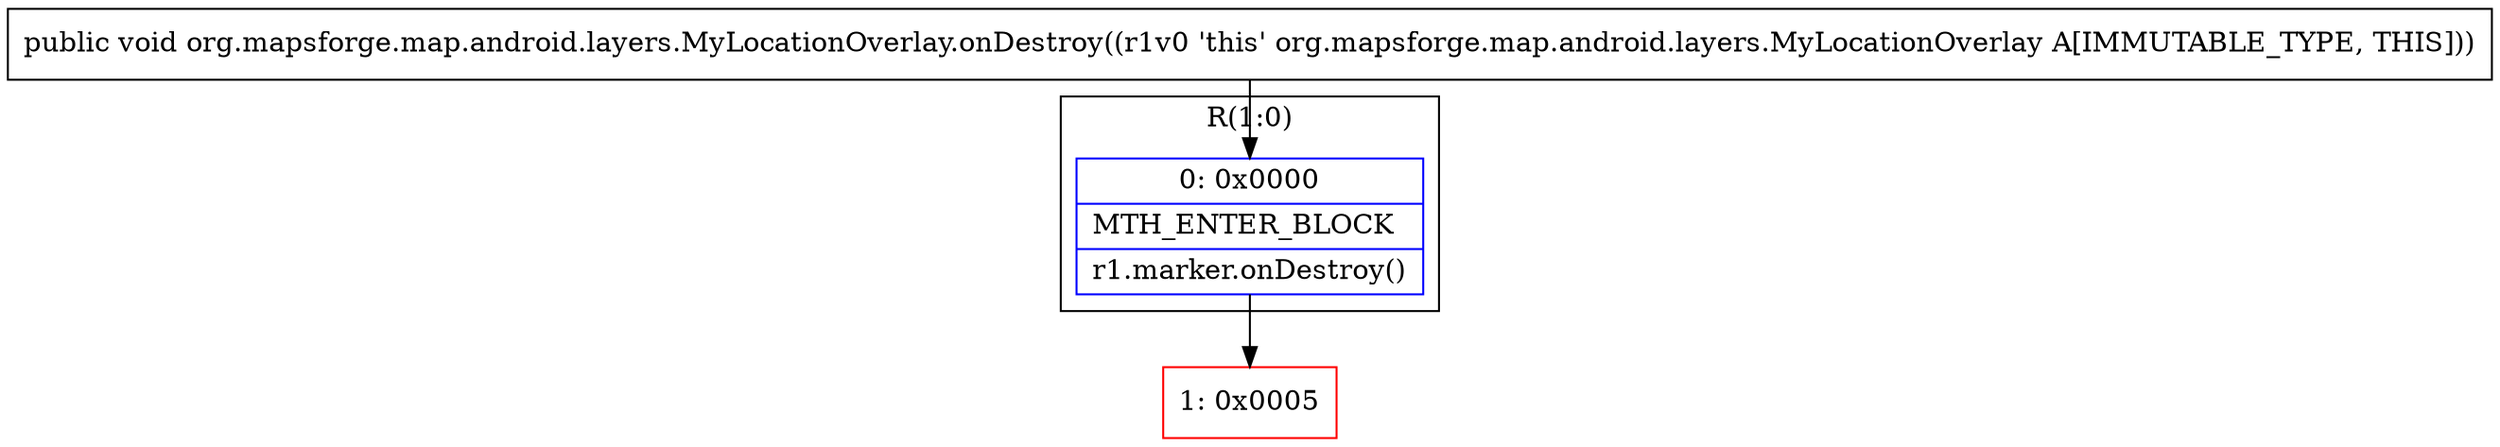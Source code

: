 digraph "CFG fororg.mapsforge.map.android.layers.MyLocationOverlay.onDestroy()V" {
subgraph cluster_Region_2131842018 {
label = "R(1:0)";
node [shape=record,color=blue];
Node_0 [shape=record,label="{0\:\ 0x0000|MTH_ENTER_BLOCK\l|r1.marker.onDestroy()\l}"];
}
Node_1 [shape=record,color=red,label="{1\:\ 0x0005}"];
MethodNode[shape=record,label="{public void org.mapsforge.map.android.layers.MyLocationOverlay.onDestroy((r1v0 'this' org.mapsforge.map.android.layers.MyLocationOverlay A[IMMUTABLE_TYPE, THIS])) }"];
MethodNode -> Node_0;
Node_0 -> Node_1;
}

